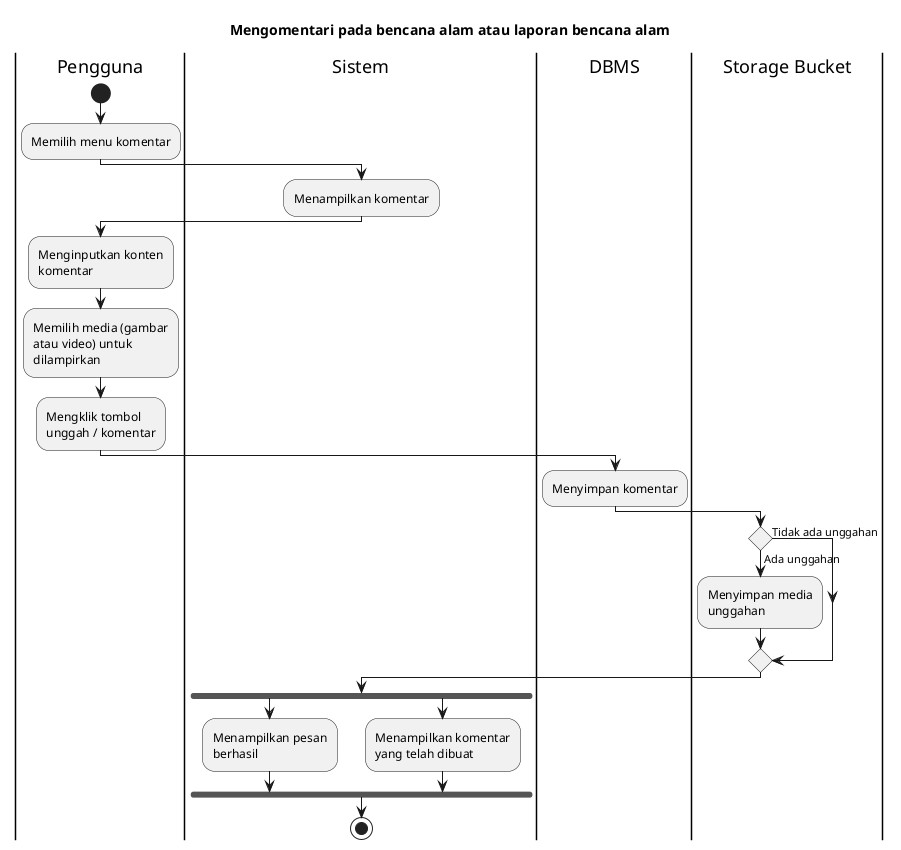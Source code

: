 @startuml UC-MAP-011 - Mengomentari pada bencana alam atau laporan bencana alam
skinparam wrapWidth 140

title Mengomentari pada bencana alam atau laporan bencana alam
 
|Pengguna|
start
:Memilih menu komentar;

|Sistem|
:Menampilkan komentar;

|Pengguna|
:Menginputkan konten komentar;
:Memilih media (gambar atau video) untuk dilampirkan;
:Mengklik tombol unggah / komentar;

|DBMS|
:Menyimpan komentar;

|Storage Bucket|
if () then (Tidak ada unggahan)
else (Ada unggahan)
:Menyimpan media unggahan;
endif

|Sistem|
fork
  :Menampilkan pesan berhasil;
fork again
  :Menampilkan komentar yang telah dibuat;
endfork

stop

@enduml